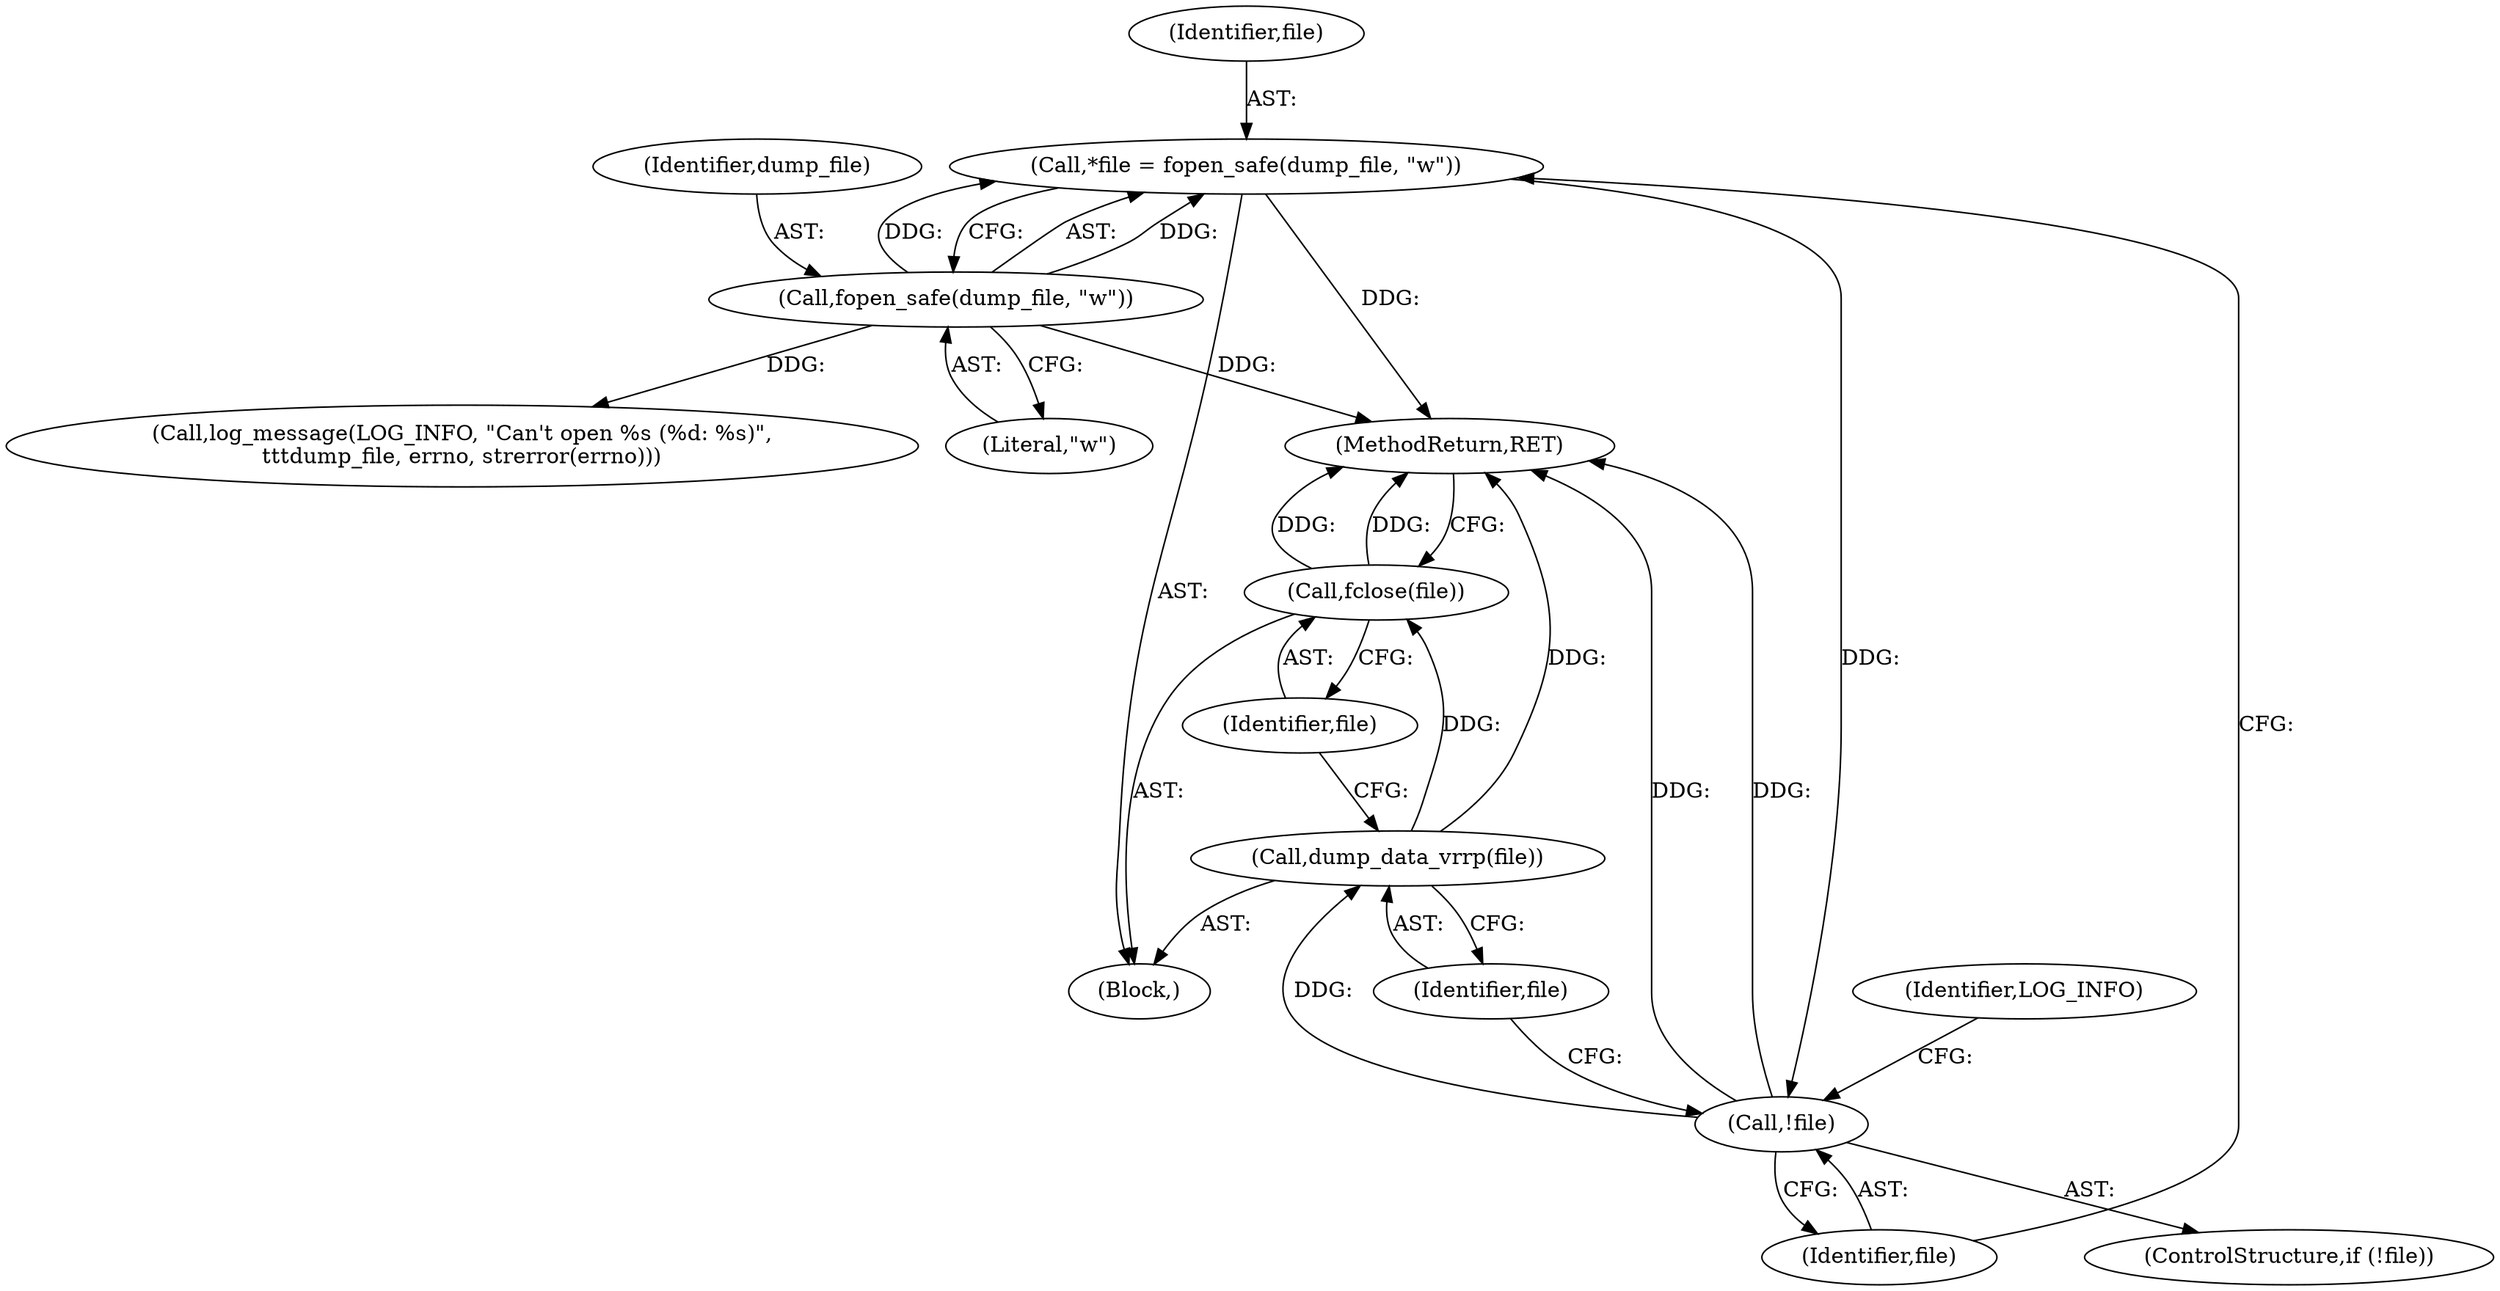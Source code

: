 digraph "0_keepalived_04f2d32871bb3b11d7dc024039952f2fe2750306_5@API" {
"1000104" [label="(Call,*file = fopen_safe(dump_file, \"w\"))"];
"1000106" [label="(Call,fopen_safe(dump_file, \"w\"))"];
"1000110" [label="(Call,!file)"];
"1000121" [label="(Call,dump_data_vrrp(file))"];
"1000123" [label="(Call,fclose(file))"];
"1000124" [label="(Identifier,file)"];
"1000104" [label="(Call,*file = fopen_safe(dump_file, \"w\"))"];
"1000111" [label="(Identifier,file)"];
"1000107" [label="(Identifier,dump_file)"];
"1000109" [label="(ControlStructure,if (!file))"];
"1000125" [label="(MethodReturn,RET)"];
"1000114" [label="(Identifier,LOG_INFO)"];
"1000110" [label="(Call,!file)"];
"1000105" [label="(Identifier,file)"];
"1000113" [label="(Call,log_message(LOG_INFO, \"Can't open %s (%d: %s)\",\n\t\t\tdump_file, errno, strerror(errno)))"];
"1000122" [label="(Identifier,file)"];
"1000106" [label="(Call,fopen_safe(dump_file, \"w\"))"];
"1000102" [label="(Block,)"];
"1000121" [label="(Call,dump_data_vrrp(file))"];
"1000108" [label="(Literal,\"w\")"];
"1000123" [label="(Call,fclose(file))"];
"1000104" -> "1000102"  [label="AST: "];
"1000104" -> "1000106"  [label="CFG: "];
"1000105" -> "1000104"  [label="AST: "];
"1000106" -> "1000104"  [label="AST: "];
"1000111" -> "1000104"  [label="CFG: "];
"1000104" -> "1000125"  [label="DDG: "];
"1000106" -> "1000104"  [label="DDG: "];
"1000106" -> "1000104"  [label="DDG: "];
"1000104" -> "1000110"  [label="DDG: "];
"1000106" -> "1000108"  [label="CFG: "];
"1000107" -> "1000106"  [label="AST: "];
"1000108" -> "1000106"  [label="AST: "];
"1000106" -> "1000125"  [label="DDG: "];
"1000106" -> "1000113"  [label="DDG: "];
"1000110" -> "1000109"  [label="AST: "];
"1000110" -> "1000111"  [label="CFG: "];
"1000111" -> "1000110"  [label="AST: "];
"1000114" -> "1000110"  [label="CFG: "];
"1000122" -> "1000110"  [label="CFG: "];
"1000110" -> "1000125"  [label="DDG: "];
"1000110" -> "1000125"  [label="DDG: "];
"1000110" -> "1000121"  [label="DDG: "];
"1000121" -> "1000102"  [label="AST: "];
"1000121" -> "1000122"  [label="CFG: "];
"1000122" -> "1000121"  [label="AST: "];
"1000124" -> "1000121"  [label="CFG: "];
"1000121" -> "1000125"  [label="DDG: "];
"1000121" -> "1000123"  [label="DDG: "];
"1000123" -> "1000102"  [label="AST: "];
"1000123" -> "1000124"  [label="CFG: "];
"1000124" -> "1000123"  [label="AST: "];
"1000125" -> "1000123"  [label="CFG: "];
"1000123" -> "1000125"  [label="DDG: "];
"1000123" -> "1000125"  [label="DDG: "];
}
